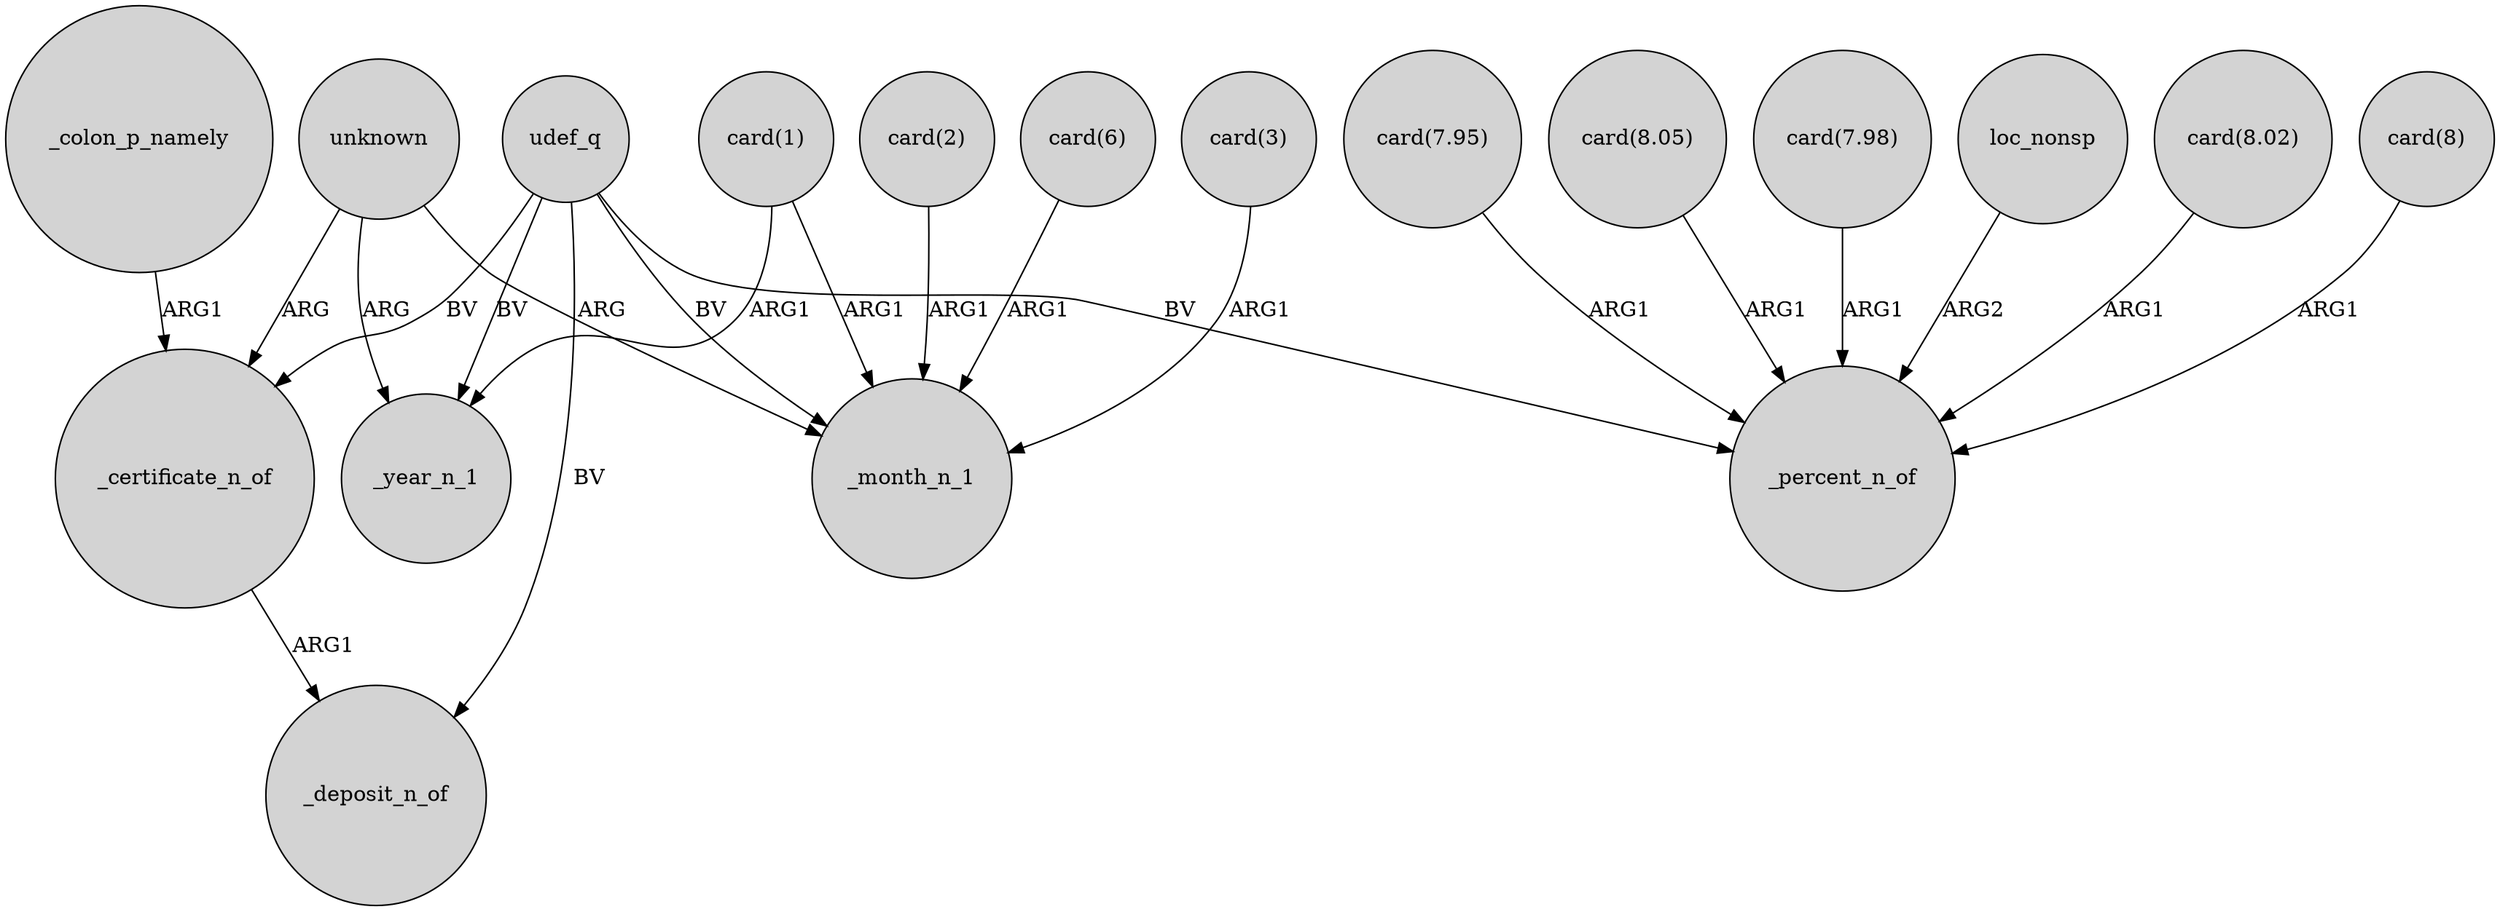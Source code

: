 digraph {
	node [shape=circle style=filled]
	unknown -> _certificate_n_of [label=ARG]
	"card(2)" -> _month_n_1 [label=ARG1]
	"card(1)" -> _month_n_1 [label=ARG1]
	udef_q -> _certificate_n_of [label=BV]
	unknown -> _year_n_1 [label=ARG]
	udef_q -> _month_n_1 [label=BV]
	udef_q -> _deposit_n_of [label=BV]
	_certificate_n_of -> _deposit_n_of [label=ARG1]
	unknown -> _month_n_1 [label=ARG]
	loc_nonsp -> _percent_n_of [label=ARG2]
	"card(8.02)" -> _percent_n_of [label=ARG1]
	_colon_p_namely -> _certificate_n_of [label=ARG1]
	"card(1)" -> _year_n_1 [label=ARG1]
	udef_q -> _year_n_1 [label=BV]
	"card(8)" -> _percent_n_of [label=ARG1]
	"card(7.95)" -> _percent_n_of [label=ARG1]
	udef_q -> _percent_n_of [label=BV]
	"card(6)" -> _month_n_1 [label=ARG1]
	"card(8.05)" -> _percent_n_of [label=ARG1]
	"card(7.98)" -> _percent_n_of [label=ARG1]
	"card(3)" -> _month_n_1 [label=ARG1]
}
